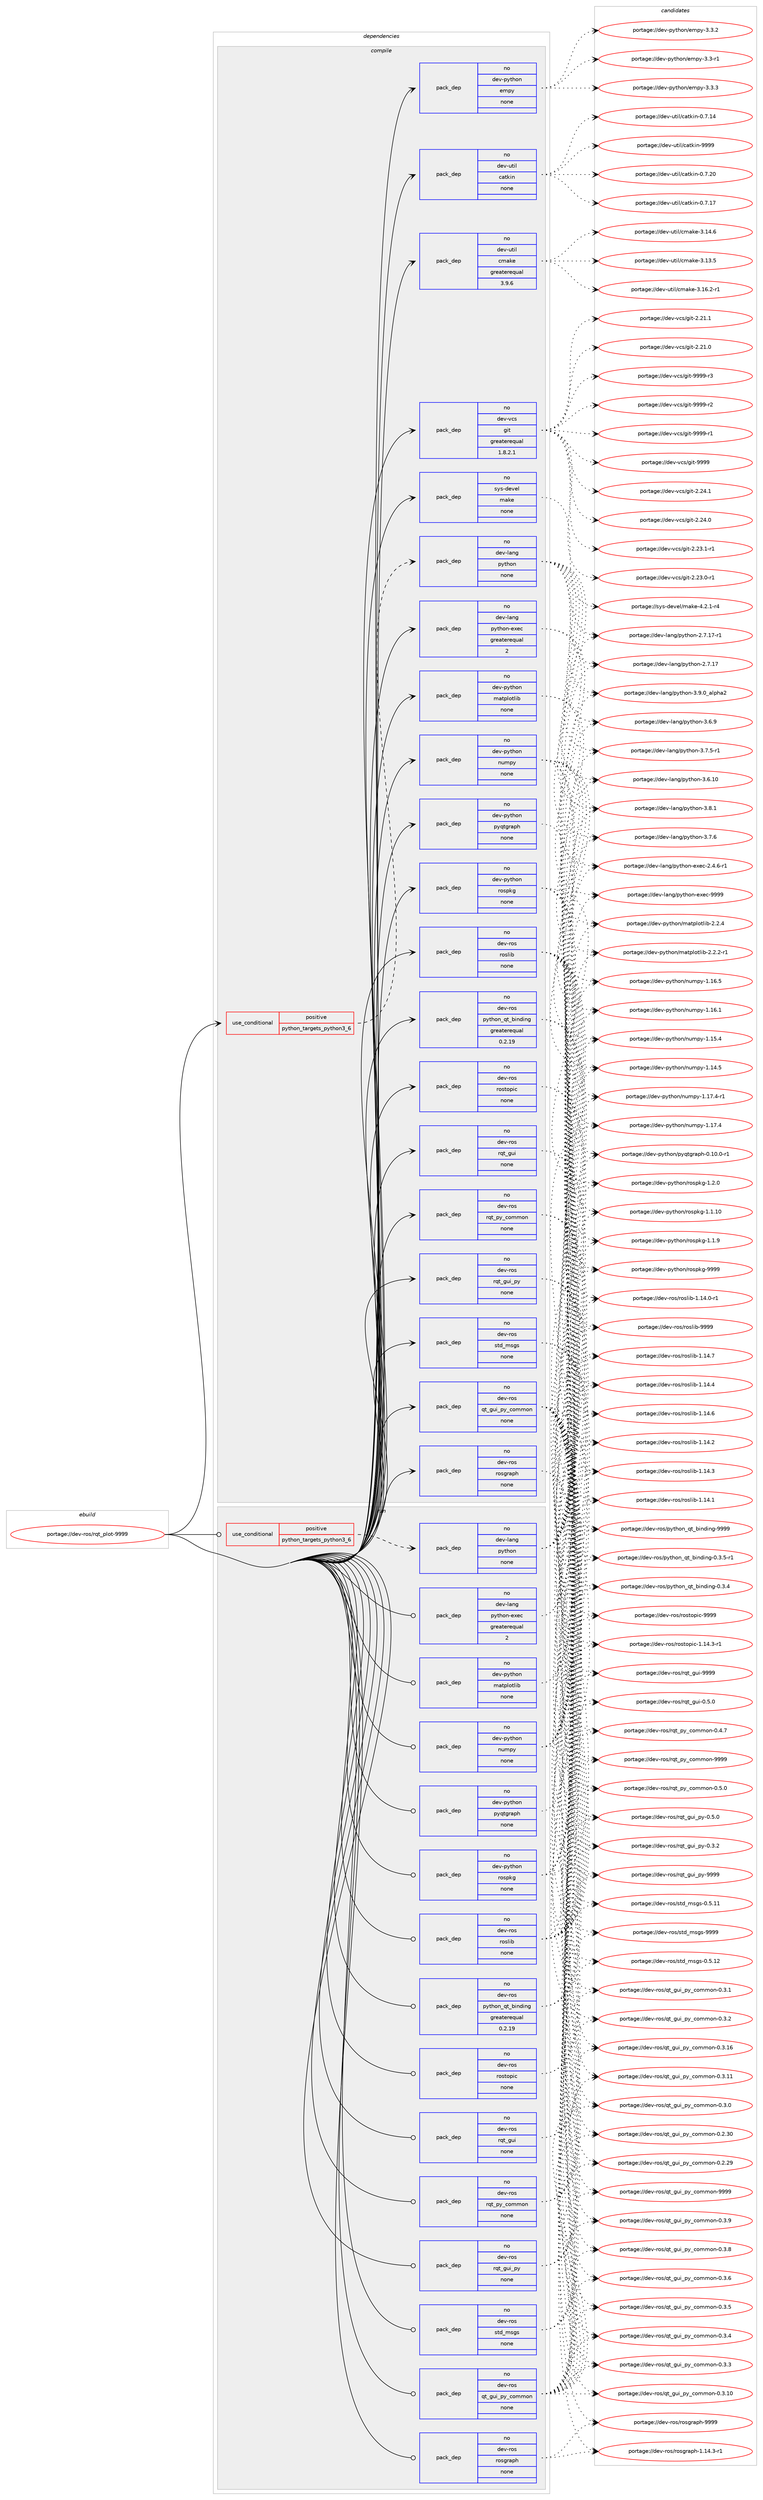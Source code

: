 digraph prolog {

# *************
# Graph options
# *************

newrank=true;
concentrate=true;
compound=true;
graph [rankdir=LR,fontname=Helvetica,fontsize=10,ranksep=1.5];#, ranksep=2.5, nodesep=0.2];
edge  [arrowhead=vee];
node  [fontname=Helvetica,fontsize=10];

# **********
# The ebuild
# **********

subgraph cluster_leftcol {
color=gray;
label=<<i>ebuild</i>>;
id [label="portage://dev-ros/rqt_plot-9999", color=red, width=4, href="../dev-ros/rqt_plot-9999.svg"];
}

# ****************
# The dependencies
# ****************

subgraph cluster_midcol {
color=gray;
label=<<i>dependencies</i>>;
subgraph cluster_compile {
fillcolor="#eeeeee";
style=filled;
label=<<i>compile</i>>;
subgraph cond97078 {
dependency382417 [label=<<TABLE BORDER="0" CELLBORDER="1" CELLSPACING="0" CELLPADDING="4"><TR><TD ROWSPAN="3" CELLPADDING="10">use_conditional</TD></TR><TR><TD>positive</TD></TR><TR><TD>python_targets_python3_6</TD></TR></TABLE>>, shape=none, color=red];
subgraph pack280486 {
dependency382418 [label=<<TABLE BORDER="0" CELLBORDER="1" CELLSPACING="0" CELLPADDING="4" WIDTH="220"><TR><TD ROWSPAN="6" CELLPADDING="30">pack_dep</TD></TR><TR><TD WIDTH="110">no</TD></TR><TR><TD>dev-lang</TD></TR><TR><TD>python</TD></TR><TR><TD>none</TD></TR><TR><TD></TD></TR></TABLE>>, shape=none, color=blue];
}
dependency382417:e -> dependency382418:w [weight=20,style="dashed",arrowhead="vee"];
}
id:e -> dependency382417:w [weight=20,style="solid",arrowhead="vee"];
subgraph pack280487 {
dependency382419 [label=<<TABLE BORDER="0" CELLBORDER="1" CELLSPACING="0" CELLPADDING="4" WIDTH="220"><TR><TD ROWSPAN="6" CELLPADDING="30">pack_dep</TD></TR><TR><TD WIDTH="110">no</TD></TR><TR><TD>dev-lang</TD></TR><TR><TD>python-exec</TD></TR><TR><TD>greaterequal</TD></TR><TR><TD>2</TD></TR></TABLE>>, shape=none, color=blue];
}
id:e -> dependency382419:w [weight=20,style="solid",arrowhead="vee"];
subgraph pack280488 {
dependency382420 [label=<<TABLE BORDER="0" CELLBORDER="1" CELLSPACING="0" CELLPADDING="4" WIDTH="220"><TR><TD ROWSPAN="6" CELLPADDING="30">pack_dep</TD></TR><TR><TD WIDTH="110">no</TD></TR><TR><TD>dev-python</TD></TR><TR><TD>empy</TD></TR><TR><TD>none</TD></TR><TR><TD></TD></TR></TABLE>>, shape=none, color=blue];
}
id:e -> dependency382420:w [weight=20,style="solid",arrowhead="vee"];
subgraph pack280489 {
dependency382421 [label=<<TABLE BORDER="0" CELLBORDER="1" CELLSPACING="0" CELLPADDING="4" WIDTH="220"><TR><TD ROWSPAN="6" CELLPADDING="30">pack_dep</TD></TR><TR><TD WIDTH="110">no</TD></TR><TR><TD>dev-python</TD></TR><TR><TD>matplotlib</TD></TR><TR><TD>none</TD></TR><TR><TD></TD></TR></TABLE>>, shape=none, color=blue];
}
id:e -> dependency382421:w [weight=20,style="solid",arrowhead="vee"];
subgraph pack280490 {
dependency382422 [label=<<TABLE BORDER="0" CELLBORDER="1" CELLSPACING="0" CELLPADDING="4" WIDTH="220"><TR><TD ROWSPAN="6" CELLPADDING="30">pack_dep</TD></TR><TR><TD WIDTH="110">no</TD></TR><TR><TD>dev-python</TD></TR><TR><TD>numpy</TD></TR><TR><TD>none</TD></TR><TR><TD></TD></TR></TABLE>>, shape=none, color=blue];
}
id:e -> dependency382422:w [weight=20,style="solid",arrowhead="vee"];
subgraph pack280491 {
dependency382423 [label=<<TABLE BORDER="0" CELLBORDER="1" CELLSPACING="0" CELLPADDING="4" WIDTH="220"><TR><TD ROWSPAN="6" CELLPADDING="30">pack_dep</TD></TR><TR><TD WIDTH="110">no</TD></TR><TR><TD>dev-python</TD></TR><TR><TD>pyqtgraph</TD></TR><TR><TD>none</TD></TR><TR><TD></TD></TR></TABLE>>, shape=none, color=blue];
}
id:e -> dependency382423:w [weight=20,style="solid",arrowhead="vee"];
subgraph pack280492 {
dependency382424 [label=<<TABLE BORDER="0" CELLBORDER="1" CELLSPACING="0" CELLPADDING="4" WIDTH="220"><TR><TD ROWSPAN="6" CELLPADDING="30">pack_dep</TD></TR><TR><TD WIDTH="110">no</TD></TR><TR><TD>dev-python</TD></TR><TR><TD>rospkg</TD></TR><TR><TD>none</TD></TR><TR><TD></TD></TR></TABLE>>, shape=none, color=blue];
}
id:e -> dependency382424:w [weight=20,style="solid",arrowhead="vee"];
subgraph pack280493 {
dependency382425 [label=<<TABLE BORDER="0" CELLBORDER="1" CELLSPACING="0" CELLPADDING="4" WIDTH="220"><TR><TD ROWSPAN="6" CELLPADDING="30">pack_dep</TD></TR><TR><TD WIDTH="110">no</TD></TR><TR><TD>dev-ros</TD></TR><TR><TD>python_qt_binding</TD></TR><TR><TD>greaterequal</TD></TR><TR><TD>0.2.19</TD></TR></TABLE>>, shape=none, color=blue];
}
id:e -> dependency382425:w [weight=20,style="solid",arrowhead="vee"];
subgraph pack280494 {
dependency382426 [label=<<TABLE BORDER="0" CELLBORDER="1" CELLSPACING="0" CELLPADDING="4" WIDTH="220"><TR><TD ROWSPAN="6" CELLPADDING="30">pack_dep</TD></TR><TR><TD WIDTH="110">no</TD></TR><TR><TD>dev-ros</TD></TR><TR><TD>qt_gui_py_common</TD></TR><TR><TD>none</TD></TR><TR><TD></TD></TR></TABLE>>, shape=none, color=blue];
}
id:e -> dependency382426:w [weight=20,style="solid",arrowhead="vee"];
subgraph pack280495 {
dependency382427 [label=<<TABLE BORDER="0" CELLBORDER="1" CELLSPACING="0" CELLPADDING="4" WIDTH="220"><TR><TD ROWSPAN="6" CELLPADDING="30">pack_dep</TD></TR><TR><TD WIDTH="110">no</TD></TR><TR><TD>dev-ros</TD></TR><TR><TD>rosgraph</TD></TR><TR><TD>none</TD></TR><TR><TD></TD></TR></TABLE>>, shape=none, color=blue];
}
id:e -> dependency382427:w [weight=20,style="solid",arrowhead="vee"];
subgraph pack280496 {
dependency382428 [label=<<TABLE BORDER="0" CELLBORDER="1" CELLSPACING="0" CELLPADDING="4" WIDTH="220"><TR><TD ROWSPAN="6" CELLPADDING="30">pack_dep</TD></TR><TR><TD WIDTH="110">no</TD></TR><TR><TD>dev-ros</TD></TR><TR><TD>roslib</TD></TR><TR><TD>none</TD></TR><TR><TD></TD></TR></TABLE>>, shape=none, color=blue];
}
id:e -> dependency382428:w [weight=20,style="solid",arrowhead="vee"];
subgraph pack280497 {
dependency382429 [label=<<TABLE BORDER="0" CELLBORDER="1" CELLSPACING="0" CELLPADDING="4" WIDTH="220"><TR><TD ROWSPAN="6" CELLPADDING="30">pack_dep</TD></TR><TR><TD WIDTH="110">no</TD></TR><TR><TD>dev-ros</TD></TR><TR><TD>rostopic</TD></TR><TR><TD>none</TD></TR><TR><TD></TD></TR></TABLE>>, shape=none, color=blue];
}
id:e -> dependency382429:w [weight=20,style="solid",arrowhead="vee"];
subgraph pack280498 {
dependency382430 [label=<<TABLE BORDER="0" CELLBORDER="1" CELLSPACING="0" CELLPADDING="4" WIDTH="220"><TR><TD ROWSPAN="6" CELLPADDING="30">pack_dep</TD></TR><TR><TD WIDTH="110">no</TD></TR><TR><TD>dev-ros</TD></TR><TR><TD>rqt_gui</TD></TR><TR><TD>none</TD></TR><TR><TD></TD></TR></TABLE>>, shape=none, color=blue];
}
id:e -> dependency382430:w [weight=20,style="solid",arrowhead="vee"];
subgraph pack280499 {
dependency382431 [label=<<TABLE BORDER="0" CELLBORDER="1" CELLSPACING="0" CELLPADDING="4" WIDTH="220"><TR><TD ROWSPAN="6" CELLPADDING="30">pack_dep</TD></TR><TR><TD WIDTH="110">no</TD></TR><TR><TD>dev-ros</TD></TR><TR><TD>rqt_gui_py</TD></TR><TR><TD>none</TD></TR><TR><TD></TD></TR></TABLE>>, shape=none, color=blue];
}
id:e -> dependency382431:w [weight=20,style="solid",arrowhead="vee"];
subgraph pack280500 {
dependency382432 [label=<<TABLE BORDER="0" CELLBORDER="1" CELLSPACING="0" CELLPADDING="4" WIDTH="220"><TR><TD ROWSPAN="6" CELLPADDING="30">pack_dep</TD></TR><TR><TD WIDTH="110">no</TD></TR><TR><TD>dev-ros</TD></TR><TR><TD>rqt_py_common</TD></TR><TR><TD>none</TD></TR><TR><TD></TD></TR></TABLE>>, shape=none, color=blue];
}
id:e -> dependency382432:w [weight=20,style="solid",arrowhead="vee"];
subgraph pack280501 {
dependency382433 [label=<<TABLE BORDER="0" CELLBORDER="1" CELLSPACING="0" CELLPADDING="4" WIDTH="220"><TR><TD ROWSPAN="6" CELLPADDING="30">pack_dep</TD></TR><TR><TD WIDTH="110">no</TD></TR><TR><TD>dev-ros</TD></TR><TR><TD>std_msgs</TD></TR><TR><TD>none</TD></TR><TR><TD></TD></TR></TABLE>>, shape=none, color=blue];
}
id:e -> dependency382433:w [weight=20,style="solid",arrowhead="vee"];
subgraph pack280502 {
dependency382434 [label=<<TABLE BORDER="0" CELLBORDER="1" CELLSPACING="0" CELLPADDING="4" WIDTH="220"><TR><TD ROWSPAN="6" CELLPADDING="30">pack_dep</TD></TR><TR><TD WIDTH="110">no</TD></TR><TR><TD>dev-util</TD></TR><TR><TD>catkin</TD></TR><TR><TD>none</TD></TR><TR><TD></TD></TR></TABLE>>, shape=none, color=blue];
}
id:e -> dependency382434:w [weight=20,style="solid",arrowhead="vee"];
subgraph pack280503 {
dependency382435 [label=<<TABLE BORDER="0" CELLBORDER="1" CELLSPACING="0" CELLPADDING="4" WIDTH="220"><TR><TD ROWSPAN="6" CELLPADDING="30">pack_dep</TD></TR><TR><TD WIDTH="110">no</TD></TR><TR><TD>dev-util</TD></TR><TR><TD>cmake</TD></TR><TR><TD>greaterequal</TD></TR><TR><TD>3.9.6</TD></TR></TABLE>>, shape=none, color=blue];
}
id:e -> dependency382435:w [weight=20,style="solid",arrowhead="vee"];
subgraph pack280504 {
dependency382436 [label=<<TABLE BORDER="0" CELLBORDER="1" CELLSPACING="0" CELLPADDING="4" WIDTH="220"><TR><TD ROWSPAN="6" CELLPADDING="30">pack_dep</TD></TR><TR><TD WIDTH="110">no</TD></TR><TR><TD>dev-vcs</TD></TR><TR><TD>git</TD></TR><TR><TD>greaterequal</TD></TR><TR><TD>1.8.2.1</TD></TR></TABLE>>, shape=none, color=blue];
}
id:e -> dependency382436:w [weight=20,style="solid",arrowhead="vee"];
subgraph pack280505 {
dependency382437 [label=<<TABLE BORDER="0" CELLBORDER="1" CELLSPACING="0" CELLPADDING="4" WIDTH="220"><TR><TD ROWSPAN="6" CELLPADDING="30">pack_dep</TD></TR><TR><TD WIDTH="110">no</TD></TR><TR><TD>sys-devel</TD></TR><TR><TD>make</TD></TR><TR><TD>none</TD></TR><TR><TD></TD></TR></TABLE>>, shape=none, color=blue];
}
id:e -> dependency382437:w [weight=20,style="solid",arrowhead="vee"];
}
subgraph cluster_compileandrun {
fillcolor="#eeeeee";
style=filled;
label=<<i>compile and run</i>>;
}
subgraph cluster_run {
fillcolor="#eeeeee";
style=filled;
label=<<i>run</i>>;
subgraph cond97079 {
dependency382438 [label=<<TABLE BORDER="0" CELLBORDER="1" CELLSPACING="0" CELLPADDING="4"><TR><TD ROWSPAN="3" CELLPADDING="10">use_conditional</TD></TR><TR><TD>positive</TD></TR><TR><TD>python_targets_python3_6</TD></TR></TABLE>>, shape=none, color=red];
subgraph pack280506 {
dependency382439 [label=<<TABLE BORDER="0" CELLBORDER="1" CELLSPACING="0" CELLPADDING="4" WIDTH="220"><TR><TD ROWSPAN="6" CELLPADDING="30">pack_dep</TD></TR><TR><TD WIDTH="110">no</TD></TR><TR><TD>dev-lang</TD></TR><TR><TD>python</TD></TR><TR><TD>none</TD></TR><TR><TD></TD></TR></TABLE>>, shape=none, color=blue];
}
dependency382438:e -> dependency382439:w [weight=20,style="dashed",arrowhead="vee"];
}
id:e -> dependency382438:w [weight=20,style="solid",arrowhead="odot"];
subgraph pack280507 {
dependency382440 [label=<<TABLE BORDER="0" CELLBORDER="1" CELLSPACING="0" CELLPADDING="4" WIDTH="220"><TR><TD ROWSPAN="6" CELLPADDING="30">pack_dep</TD></TR><TR><TD WIDTH="110">no</TD></TR><TR><TD>dev-lang</TD></TR><TR><TD>python-exec</TD></TR><TR><TD>greaterequal</TD></TR><TR><TD>2</TD></TR></TABLE>>, shape=none, color=blue];
}
id:e -> dependency382440:w [weight=20,style="solid",arrowhead="odot"];
subgraph pack280508 {
dependency382441 [label=<<TABLE BORDER="0" CELLBORDER="1" CELLSPACING="0" CELLPADDING="4" WIDTH="220"><TR><TD ROWSPAN="6" CELLPADDING="30">pack_dep</TD></TR><TR><TD WIDTH="110">no</TD></TR><TR><TD>dev-python</TD></TR><TR><TD>matplotlib</TD></TR><TR><TD>none</TD></TR><TR><TD></TD></TR></TABLE>>, shape=none, color=blue];
}
id:e -> dependency382441:w [weight=20,style="solid",arrowhead="odot"];
subgraph pack280509 {
dependency382442 [label=<<TABLE BORDER="0" CELLBORDER="1" CELLSPACING="0" CELLPADDING="4" WIDTH="220"><TR><TD ROWSPAN="6" CELLPADDING="30">pack_dep</TD></TR><TR><TD WIDTH="110">no</TD></TR><TR><TD>dev-python</TD></TR><TR><TD>numpy</TD></TR><TR><TD>none</TD></TR><TR><TD></TD></TR></TABLE>>, shape=none, color=blue];
}
id:e -> dependency382442:w [weight=20,style="solid",arrowhead="odot"];
subgraph pack280510 {
dependency382443 [label=<<TABLE BORDER="0" CELLBORDER="1" CELLSPACING="0" CELLPADDING="4" WIDTH="220"><TR><TD ROWSPAN="6" CELLPADDING="30">pack_dep</TD></TR><TR><TD WIDTH="110">no</TD></TR><TR><TD>dev-python</TD></TR><TR><TD>pyqtgraph</TD></TR><TR><TD>none</TD></TR><TR><TD></TD></TR></TABLE>>, shape=none, color=blue];
}
id:e -> dependency382443:w [weight=20,style="solid",arrowhead="odot"];
subgraph pack280511 {
dependency382444 [label=<<TABLE BORDER="0" CELLBORDER="1" CELLSPACING="0" CELLPADDING="4" WIDTH="220"><TR><TD ROWSPAN="6" CELLPADDING="30">pack_dep</TD></TR><TR><TD WIDTH="110">no</TD></TR><TR><TD>dev-python</TD></TR><TR><TD>rospkg</TD></TR><TR><TD>none</TD></TR><TR><TD></TD></TR></TABLE>>, shape=none, color=blue];
}
id:e -> dependency382444:w [weight=20,style="solid",arrowhead="odot"];
subgraph pack280512 {
dependency382445 [label=<<TABLE BORDER="0" CELLBORDER="1" CELLSPACING="0" CELLPADDING="4" WIDTH="220"><TR><TD ROWSPAN="6" CELLPADDING="30">pack_dep</TD></TR><TR><TD WIDTH="110">no</TD></TR><TR><TD>dev-ros</TD></TR><TR><TD>python_qt_binding</TD></TR><TR><TD>greaterequal</TD></TR><TR><TD>0.2.19</TD></TR></TABLE>>, shape=none, color=blue];
}
id:e -> dependency382445:w [weight=20,style="solid",arrowhead="odot"];
subgraph pack280513 {
dependency382446 [label=<<TABLE BORDER="0" CELLBORDER="1" CELLSPACING="0" CELLPADDING="4" WIDTH="220"><TR><TD ROWSPAN="6" CELLPADDING="30">pack_dep</TD></TR><TR><TD WIDTH="110">no</TD></TR><TR><TD>dev-ros</TD></TR><TR><TD>qt_gui_py_common</TD></TR><TR><TD>none</TD></TR><TR><TD></TD></TR></TABLE>>, shape=none, color=blue];
}
id:e -> dependency382446:w [weight=20,style="solid",arrowhead="odot"];
subgraph pack280514 {
dependency382447 [label=<<TABLE BORDER="0" CELLBORDER="1" CELLSPACING="0" CELLPADDING="4" WIDTH="220"><TR><TD ROWSPAN="6" CELLPADDING="30">pack_dep</TD></TR><TR><TD WIDTH="110">no</TD></TR><TR><TD>dev-ros</TD></TR><TR><TD>rosgraph</TD></TR><TR><TD>none</TD></TR><TR><TD></TD></TR></TABLE>>, shape=none, color=blue];
}
id:e -> dependency382447:w [weight=20,style="solid",arrowhead="odot"];
subgraph pack280515 {
dependency382448 [label=<<TABLE BORDER="0" CELLBORDER="1" CELLSPACING="0" CELLPADDING="4" WIDTH="220"><TR><TD ROWSPAN="6" CELLPADDING="30">pack_dep</TD></TR><TR><TD WIDTH="110">no</TD></TR><TR><TD>dev-ros</TD></TR><TR><TD>roslib</TD></TR><TR><TD>none</TD></TR><TR><TD></TD></TR></TABLE>>, shape=none, color=blue];
}
id:e -> dependency382448:w [weight=20,style="solid",arrowhead="odot"];
subgraph pack280516 {
dependency382449 [label=<<TABLE BORDER="0" CELLBORDER="1" CELLSPACING="0" CELLPADDING="4" WIDTH="220"><TR><TD ROWSPAN="6" CELLPADDING="30">pack_dep</TD></TR><TR><TD WIDTH="110">no</TD></TR><TR><TD>dev-ros</TD></TR><TR><TD>rostopic</TD></TR><TR><TD>none</TD></TR><TR><TD></TD></TR></TABLE>>, shape=none, color=blue];
}
id:e -> dependency382449:w [weight=20,style="solid",arrowhead="odot"];
subgraph pack280517 {
dependency382450 [label=<<TABLE BORDER="0" CELLBORDER="1" CELLSPACING="0" CELLPADDING="4" WIDTH="220"><TR><TD ROWSPAN="6" CELLPADDING="30">pack_dep</TD></TR><TR><TD WIDTH="110">no</TD></TR><TR><TD>dev-ros</TD></TR><TR><TD>rqt_gui</TD></TR><TR><TD>none</TD></TR><TR><TD></TD></TR></TABLE>>, shape=none, color=blue];
}
id:e -> dependency382450:w [weight=20,style="solid",arrowhead="odot"];
subgraph pack280518 {
dependency382451 [label=<<TABLE BORDER="0" CELLBORDER="1" CELLSPACING="0" CELLPADDING="4" WIDTH="220"><TR><TD ROWSPAN="6" CELLPADDING="30">pack_dep</TD></TR><TR><TD WIDTH="110">no</TD></TR><TR><TD>dev-ros</TD></TR><TR><TD>rqt_gui_py</TD></TR><TR><TD>none</TD></TR><TR><TD></TD></TR></TABLE>>, shape=none, color=blue];
}
id:e -> dependency382451:w [weight=20,style="solid",arrowhead="odot"];
subgraph pack280519 {
dependency382452 [label=<<TABLE BORDER="0" CELLBORDER="1" CELLSPACING="0" CELLPADDING="4" WIDTH="220"><TR><TD ROWSPAN="6" CELLPADDING="30">pack_dep</TD></TR><TR><TD WIDTH="110">no</TD></TR><TR><TD>dev-ros</TD></TR><TR><TD>rqt_py_common</TD></TR><TR><TD>none</TD></TR><TR><TD></TD></TR></TABLE>>, shape=none, color=blue];
}
id:e -> dependency382452:w [weight=20,style="solid",arrowhead="odot"];
subgraph pack280520 {
dependency382453 [label=<<TABLE BORDER="0" CELLBORDER="1" CELLSPACING="0" CELLPADDING="4" WIDTH="220"><TR><TD ROWSPAN="6" CELLPADDING="30">pack_dep</TD></TR><TR><TD WIDTH="110">no</TD></TR><TR><TD>dev-ros</TD></TR><TR><TD>std_msgs</TD></TR><TR><TD>none</TD></TR><TR><TD></TD></TR></TABLE>>, shape=none, color=blue];
}
id:e -> dependency382453:w [weight=20,style="solid",arrowhead="odot"];
}
}

# **************
# The candidates
# **************

subgraph cluster_choices {
rank=same;
color=gray;
label=<<i>candidates</i>>;

subgraph choice280486 {
color=black;
nodesep=1;
choice10010111845108971101034711212111610411111045514657464895971081121049750 [label="portage://dev-lang/python-3.9.0_alpha2", color=red, width=4,href="../dev-lang/python-3.9.0_alpha2.svg"];
choice100101118451089711010347112121116104111110455146564649 [label="portage://dev-lang/python-3.8.1", color=red, width=4,href="../dev-lang/python-3.8.1.svg"];
choice100101118451089711010347112121116104111110455146554654 [label="portage://dev-lang/python-3.7.6", color=red, width=4,href="../dev-lang/python-3.7.6.svg"];
choice1001011184510897110103471121211161041111104551465546534511449 [label="portage://dev-lang/python-3.7.5-r1", color=red, width=4,href="../dev-lang/python-3.7.5-r1.svg"];
choice100101118451089711010347112121116104111110455146544657 [label="portage://dev-lang/python-3.6.9", color=red, width=4,href="../dev-lang/python-3.6.9.svg"];
choice10010111845108971101034711212111610411111045514654464948 [label="portage://dev-lang/python-3.6.10", color=red, width=4,href="../dev-lang/python-3.6.10.svg"];
choice100101118451089711010347112121116104111110455046554649554511449 [label="portage://dev-lang/python-2.7.17-r1", color=red, width=4,href="../dev-lang/python-2.7.17-r1.svg"];
choice10010111845108971101034711212111610411111045504655464955 [label="portage://dev-lang/python-2.7.17", color=red, width=4,href="../dev-lang/python-2.7.17.svg"];
dependency382418:e -> choice10010111845108971101034711212111610411111045514657464895971081121049750:w [style=dotted,weight="100"];
dependency382418:e -> choice100101118451089711010347112121116104111110455146564649:w [style=dotted,weight="100"];
dependency382418:e -> choice100101118451089711010347112121116104111110455146554654:w [style=dotted,weight="100"];
dependency382418:e -> choice1001011184510897110103471121211161041111104551465546534511449:w [style=dotted,weight="100"];
dependency382418:e -> choice100101118451089711010347112121116104111110455146544657:w [style=dotted,weight="100"];
dependency382418:e -> choice10010111845108971101034711212111610411111045514654464948:w [style=dotted,weight="100"];
dependency382418:e -> choice100101118451089711010347112121116104111110455046554649554511449:w [style=dotted,weight="100"];
dependency382418:e -> choice10010111845108971101034711212111610411111045504655464955:w [style=dotted,weight="100"];
}
subgraph choice280487 {
color=black;
nodesep=1;
choice10010111845108971101034711212111610411111045101120101994557575757 [label="portage://dev-lang/python-exec-9999", color=red, width=4,href="../dev-lang/python-exec-9999.svg"];
choice10010111845108971101034711212111610411111045101120101994550465246544511449 [label="portage://dev-lang/python-exec-2.4.6-r1", color=red, width=4,href="../dev-lang/python-exec-2.4.6-r1.svg"];
dependency382419:e -> choice10010111845108971101034711212111610411111045101120101994557575757:w [style=dotted,weight="100"];
dependency382419:e -> choice10010111845108971101034711212111610411111045101120101994550465246544511449:w [style=dotted,weight="100"];
}
subgraph choice280488 {
color=black;
nodesep=1;
choice1001011184511212111610411111047101109112121455146514651 [label="portage://dev-python/empy-3.3.3", color=red, width=4,href="../dev-python/empy-3.3.3.svg"];
choice1001011184511212111610411111047101109112121455146514650 [label="portage://dev-python/empy-3.3.2", color=red, width=4,href="../dev-python/empy-3.3.2.svg"];
choice1001011184511212111610411111047101109112121455146514511449 [label="portage://dev-python/empy-3.3-r1", color=red, width=4,href="../dev-python/empy-3.3-r1.svg"];
dependency382420:e -> choice1001011184511212111610411111047101109112121455146514651:w [style=dotted,weight="100"];
dependency382420:e -> choice1001011184511212111610411111047101109112121455146514650:w [style=dotted,weight="100"];
dependency382420:e -> choice1001011184511212111610411111047101109112121455146514511449:w [style=dotted,weight="100"];
}
subgraph choice280489 {
color=black;
nodesep=1;
choice10010111845112121116104111110471099711611210811111610810598455046504652 [label="portage://dev-python/matplotlib-2.2.4", color=red, width=4,href="../dev-python/matplotlib-2.2.4.svg"];
choice100101118451121211161041111104710997116112108111116108105984550465046504511449 [label="portage://dev-python/matplotlib-2.2.2-r1", color=red, width=4,href="../dev-python/matplotlib-2.2.2-r1.svg"];
dependency382421:e -> choice10010111845112121116104111110471099711611210811111610810598455046504652:w [style=dotted,weight="100"];
dependency382421:e -> choice100101118451121211161041111104710997116112108111116108105984550465046504511449:w [style=dotted,weight="100"];
}
subgraph choice280490 {
color=black;
nodesep=1;
choice1001011184511212111610411111047110117109112121454946495546524511449 [label="portage://dev-python/numpy-1.17.4-r1", color=red, width=4,href="../dev-python/numpy-1.17.4-r1.svg"];
choice100101118451121211161041111104711011710911212145494649554652 [label="portage://dev-python/numpy-1.17.4", color=red, width=4,href="../dev-python/numpy-1.17.4.svg"];
choice100101118451121211161041111104711011710911212145494649544653 [label="portage://dev-python/numpy-1.16.5", color=red, width=4,href="../dev-python/numpy-1.16.5.svg"];
choice100101118451121211161041111104711011710911212145494649544649 [label="portage://dev-python/numpy-1.16.1", color=red, width=4,href="../dev-python/numpy-1.16.1.svg"];
choice100101118451121211161041111104711011710911212145494649534652 [label="portage://dev-python/numpy-1.15.4", color=red, width=4,href="../dev-python/numpy-1.15.4.svg"];
choice100101118451121211161041111104711011710911212145494649524653 [label="portage://dev-python/numpy-1.14.5", color=red, width=4,href="../dev-python/numpy-1.14.5.svg"];
dependency382422:e -> choice1001011184511212111610411111047110117109112121454946495546524511449:w [style=dotted,weight="100"];
dependency382422:e -> choice100101118451121211161041111104711011710911212145494649554652:w [style=dotted,weight="100"];
dependency382422:e -> choice100101118451121211161041111104711011710911212145494649544653:w [style=dotted,weight="100"];
dependency382422:e -> choice100101118451121211161041111104711011710911212145494649544649:w [style=dotted,weight="100"];
dependency382422:e -> choice100101118451121211161041111104711011710911212145494649534652:w [style=dotted,weight="100"];
dependency382422:e -> choice100101118451121211161041111104711011710911212145494649524653:w [style=dotted,weight="100"];
}
subgraph choice280491 {
color=black;
nodesep=1;
choice100101118451121211161041111104711212111311610311497112104454846494846484511449 [label="portage://dev-python/pyqtgraph-0.10.0-r1", color=red, width=4,href="../dev-python/pyqtgraph-0.10.0-r1.svg"];
dependency382423:e -> choice100101118451121211161041111104711212111311610311497112104454846494846484511449:w [style=dotted,weight="100"];
}
subgraph choice280492 {
color=black;
nodesep=1;
choice10010111845112121116104111110471141111151121071034557575757 [label="portage://dev-python/rospkg-9999", color=red, width=4,href="../dev-python/rospkg-9999.svg"];
choice1001011184511212111610411111047114111115112107103454946504648 [label="portage://dev-python/rospkg-1.2.0", color=red, width=4,href="../dev-python/rospkg-1.2.0.svg"];
choice1001011184511212111610411111047114111115112107103454946494657 [label="portage://dev-python/rospkg-1.1.9", color=red, width=4,href="../dev-python/rospkg-1.1.9.svg"];
choice100101118451121211161041111104711411111511210710345494649464948 [label="portage://dev-python/rospkg-1.1.10", color=red, width=4,href="../dev-python/rospkg-1.1.10.svg"];
dependency382424:e -> choice10010111845112121116104111110471141111151121071034557575757:w [style=dotted,weight="100"];
dependency382424:e -> choice1001011184511212111610411111047114111115112107103454946504648:w [style=dotted,weight="100"];
dependency382424:e -> choice1001011184511212111610411111047114111115112107103454946494657:w [style=dotted,weight="100"];
dependency382424:e -> choice100101118451121211161041111104711411111511210710345494649464948:w [style=dotted,weight="100"];
}
subgraph choice280493 {
color=black;
nodesep=1;
choice10010111845114111115471121211161041111109511311695981051101001051101034557575757 [label="portage://dev-ros/python_qt_binding-9999", color=red, width=4,href="../dev-ros/python_qt_binding-9999.svg"];
choice10010111845114111115471121211161041111109511311695981051101001051101034548465146534511449 [label="portage://dev-ros/python_qt_binding-0.3.5-r1", color=red, width=4,href="../dev-ros/python_qt_binding-0.3.5-r1.svg"];
choice1001011184511411111547112121116104111110951131169598105110100105110103454846514652 [label="portage://dev-ros/python_qt_binding-0.3.4", color=red, width=4,href="../dev-ros/python_qt_binding-0.3.4.svg"];
dependency382425:e -> choice10010111845114111115471121211161041111109511311695981051101001051101034557575757:w [style=dotted,weight="100"];
dependency382425:e -> choice10010111845114111115471121211161041111109511311695981051101001051101034548465146534511449:w [style=dotted,weight="100"];
dependency382425:e -> choice1001011184511411111547112121116104111110951131169598105110100105110103454846514652:w [style=dotted,weight="100"];
}
subgraph choice280494 {
color=black;
nodesep=1;
choice1001011184511411111547113116951031171059511212195991111091091111104557575757 [label="portage://dev-ros/qt_gui_py_common-9999", color=red, width=4,href="../dev-ros/qt_gui_py_common-9999.svg"];
choice100101118451141111154711311695103117105951121219599111109109111110454846514657 [label="portage://dev-ros/qt_gui_py_common-0.3.9", color=red, width=4,href="../dev-ros/qt_gui_py_common-0.3.9.svg"];
choice100101118451141111154711311695103117105951121219599111109109111110454846514656 [label="portage://dev-ros/qt_gui_py_common-0.3.8", color=red, width=4,href="../dev-ros/qt_gui_py_common-0.3.8.svg"];
choice100101118451141111154711311695103117105951121219599111109109111110454846514654 [label="portage://dev-ros/qt_gui_py_common-0.3.6", color=red, width=4,href="../dev-ros/qt_gui_py_common-0.3.6.svg"];
choice100101118451141111154711311695103117105951121219599111109109111110454846514653 [label="portage://dev-ros/qt_gui_py_common-0.3.5", color=red, width=4,href="../dev-ros/qt_gui_py_common-0.3.5.svg"];
choice100101118451141111154711311695103117105951121219599111109109111110454846514652 [label="portage://dev-ros/qt_gui_py_common-0.3.4", color=red, width=4,href="../dev-ros/qt_gui_py_common-0.3.4.svg"];
choice100101118451141111154711311695103117105951121219599111109109111110454846514651 [label="portage://dev-ros/qt_gui_py_common-0.3.3", color=red, width=4,href="../dev-ros/qt_gui_py_common-0.3.3.svg"];
choice100101118451141111154711311695103117105951121219599111109109111110454846514650 [label="portage://dev-ros/qt_gui_py_common-0.3.2", color=red, width=4,href="../dev-ros/qt_gui_py_common-0.3.2.svg"];
choice10010111845114111115471131169510311710595112121959911110910911111045484651464954 [label="portage://dev-ros/qt_gui_py_common-0.3.16", color=red, width=4,href="../dev-ros/qt_gui_py_common-0.3.16.svg"];
choice10010111845114111115471131169510311710595112121959911110910911111045484651464949 [label="portage://dev-ros/qt_gui_py_common-0.3.11", color=red, width=4,href="../dev-ros/qt_gui_py_common-0.3.11.svg"];
choice10010111845114111115471131169510311710595112121959911110910911111045484651464948 [label="portage://dev-ros/qt_gui_py_common-0.3.10", color=red, width=4,href="../dev-ros/qt_gui_py_common-0.3.10.svg"];
choice100101118451141111154711311695103117105951121219599111109109111110454846514649 [label="portage://dev-ros/qt_gui_py_common-0.3.1", color=red, width=4,href="../dev-ros/qt_gui_py_common-0.3.1.svg"];
choice100101118451141111154711311695103117105951121219599111109109111110454846514648 [label="portage://dev-ros/qt_gui_py_common-0.3.0", color=red, width=4,href="../dev-ros/qt_gui_py_common-0.3.0.svg"];
choice10010111845114111115471131169510311710595112121959911110910911111045484650465148 [label="portage://dev-ros/qt_gui_py_common-0.2.30", color=red, width=4,href="../dev-ros/qt_gui_py_common-0.2.30.svg"];
choice10010111845114111115471131169510311710595112121959911110910911111045484650465057 [label="portage://dev-ros/qt_gui_py_common-0.2.29", color=red, width=4,href="../dev-ros/qt_gui_py_common-0.2.29.svg"];
dependency382426:e -> choice1001011184511411111547113116951031171059511212195991111091091111104557575757:w [style=dotted,weight="100"];
dependency382426:e -> choice100101118451141111154711311695103117105951121219599111109109111110454846514657:w [style=dotted,weight="100"];
dependency382426:e -> choice100101118451141111154711311695103117105951121219599111109109111110454846514656:w [style=dotted,weight="100"];
dependency382426:e -> choice100101118451141111154711311695103117105951121219599111109109111110454846514654:w [style=dotted,weight="100"];
dependency382426:e -> choice100101118451141111154711311695103117105951121219599111109109111110454846514653:w [style=dotted,weight="100"];
dependency382426:e -> choice100101118451141111154711311695103117105951121219599111109109111110454846514652:w [style=dotted,weight="100"];
dependency382426:e -> choice100101118451141111154711311695103117105951121219599111109109111110454846514651:w [style=dotted,weight="100"];
dependency382426:e -> choice100101118451141111154711311695103117105951121219599111109109111110454846514650:w [style=dotted,weight="100"];
dependency382426:e -> choice10010111845114111115471131169510311710595112121959911110910911111045484651464954:w [style=dotted,weight="100"];
dependency382426:e -> choice10010111845114111115471131169510311710595112121959911110910911111045484651464949:w [style=dotted,weight="100"];
dependency382426:e -> choice10010111845114111115471131169510311710595112121959911110910911111045484651464948:w [style=dotted,weight="100"];
dependency382426:e -> choice100101118451141111154711311695103117105951121219599111109109111110454846514649:w [style=dotted,weight="100"];
dependency382426:e -> choice100101118451141111154711311695103117105951121219599111109109111110454846514648:w [style=dotted,weight="100"];
dependency382426:e -> choice10010111845114111115471131169510311710595112121959911110910911111045484650465148:w [style=dotted,weight="100"];
dependency382426:e -> choice10010111845114111115471131169510311710595112121959911110910911111045484650465057:w [style=dotted,weight="100"];
}
subgraph choice280495 {
color=black;
nodesep=1;
choice1001011184511411111547114111115103114971121044557575757 [label="portage://dev-ros/rosgraph-9999", color=red, width=4,href="../dev-ros/rosgraph-9999.svg"];
choice100101118451141111154711411111510311497112104454946495246514511449 [label="portage://dev-ros/rosgraph-1.14.3-r1", color=red, width=4,href="../dev-ros/rosgraph-1.14.3-r1.svg"];
dependency382427:e -> choice1001011184511411111547114111115103114971121044557575757:w [style=dotted,weight="100"];
dependency382427:e -> choice100101118451141111154711411111510311497112104454946495246514511449:w [style=dotted,weight="100"];
}
subgraph choice280496 {
color=black;
nodesep=1;
choice1001011184511411111547114111115108105984557575757 [label="portage://dev-ros/roslib-9999", color=red, width=4,href="../dev-ros/roslib-9999.svg"];
choice10010111845114111115471141111151081059845494649524655 [label="portage://dev-ros/roslib-1.14.7", color=red, width=4,href="../dev-ros/roslib-1.14.7.svg"];
choice10010111845114111115471141111151081059845494649524654 [label="portage://dev-ros/roslib-1.14.6", color=red, width=4,href="../dev-ros/roslib-1.14.6.svg"];
choice10010111845114111115471141111151081059845494649524652 [label="portage://dev-ros/roslib-1.14.4", color=red, width=4,href="../dev-ros/roslib-1.14.4.svg"];
choice10010111845114111115471141111151081059845494649524651 [label="portage://dev-ros/roslib-1.14.3", color=red, width=4,href="../dev-ros/roslib-1.14.3.svg"];
choice10010111845114111115471141111151081059845494649524650 [label="portage://dev-ros/roslib-1.14.2", color=red, width=4,href="../dev-ros/roslib-1.14.2.svg"];
choice10010111845114111115471141111151081059845494649524649 [label="portage://dev-ros/roslib-1.14.1", color=red, width=4,href="../dev-ros/roslib-1.14.1.svg"];
choice100101118451141111154711411111510810598454946495246484511449 [label="portage://dev-ros/roslib-1.14.0-r1", color=red, width=4,href="../dev-ros/roslib-1.14.0-r1.svg"];
dependency382428:e -> choice1001011184511411111547114111115108105984557575757:w [style=dotted,weight="100"];
dependency382428:e -> choice10010111845114111115471141111151081059845494649524655:w [style=dotted,weight="100"];
dependency382428:e -> choice10010111845114111115471141111151081059845494649524654:w [style=dotted,weight="100"];
dependency382428:e -> choice10010111845114111115471141111151081059845494649524652:w [style=dotted,weight="100"];
dependency382428:e -> choice10010111845114111115471141111151081059845494649524651:w [style=dotted,weight="100"];
dependency382428:e -> choice10010111845114111115471141111151081059845494649524650:w [style=dotted,weight="100"];
dependency382428:e -> choice10010111845114111115471141111151081059845494649524649:w [style=dotted,weight="100"];
dependency382428:e -> choice100101118451141111154711411111510810598454946495246484511449:w [style=dotted,weight="100"];
}
subgraph choice280497 {
color=black;
nodesep=1;
choice1001011184511411111547114111115116111112105994557575757 [label="portage://dev-ros/rostopic-9999", color=red, width=4,href="../dev-ros/rostopic-9999.svg"];
choice100101118451141111154711411111511611111210599454946495246514511449 [label="portage://dev-ros/rostopic-1.14.3-r1", color=red, width=4,href="../dev-ros/rostopic-1.14.3-r1.svg"];
dependency382429:e -> choice1001011184511411111547114111115116111112105994557575757:w [style=dotted,weight="100"];
dependency382429:e -> choice100101118451141111154711411111511611111210599454946495246514511449:w [style=dotted,weight="100"];
}
subgraph choice280498 {
color=black;
nodesep=1;
choice1001011184511411111547114113116951031171054557575757 [label="portage://dev-ros/rqt_gui-9999", color=red, width=4,href="../dev-ros/rqt_gui-9999.svg"];
choice100101118451141111154711411311695103117105454846534648 [label="portage://dev-ros/rqt_gui-0.5.0", color=red, width=4,href="../dev-ros/rqt_gui-0.5.0.svg"];
dependency382430:e -> choice1001011184511411111547114113116951031171054557575757:w [style=dotted,weight="100"];
dependency382430:e -> choice100101118451141111154711411311695103117105454846534648:w [style=dotted,weight="100"];
}
subgraph choice280499 {
color=black;
nodesep=1;
choice100101118451141111154711411311695103117105951121214557575757 [label="portage://dev-ros/rqt_gui_py-9999", color=red, width=4,href="../dev-ros/rqt_gui_py-9999.svg"];
choice10010111845114111115471141131169510311710595112121454846534648 [label="portage://dev-ros/rqt_gui_py-0.5.0", color=red, width=4,href="../dev-ros/rqt_gui_py-0.5.0.svg"];
choice10010111845114111115471141131169510311710595112121454846514650 [label="portage://dev-ros/rqt_gui_py-0.3.2", color=red, width=4,href="../dev-ros/rqt_gui_py-0.3.2.svg"];
dependency382431:e -> choice100101118451141111154711411311695103117105951121214557575757:w [style=dotted,weight="100"];
dependency382431:e -> choice10010111845114111115471141131169510311710595112121454846534648:w [style=dotted,weight="100"];
dependency382431:e -> choice10010111845114111115471141131169510311710595112121454846514650:w [style=dotted,weight="100"];
}
subgraph choice280500 {
color=black;
nodesep=1;
choice10010111845114111115471141131169511212195991111091091111104557575757 [label="portage://dev-ros/rqt_py_common-9999", color=red, width=4,href="../dev-ros/rqt_py_common-9999.svg"];
choice1001011184511411111547114113116951121219599111109109111110454846534648 [label="portage://dev-ros/rqt_py_common-0.5.0", color=red, width=4,href="../dev-ros/rqt_py_common-0.5.0.svg"];
choice1001011184511411111547114113116951121219599111109109111110454846524655 [label="portage://dev-ros/rqt_py_common-0.4.7", color=red, width=4,href="../dev-ros/rqt_py_common-0.4.7.svg"];
dependency382432:e -> choice10010111845114111115471141131169511212195991111091091111104557575757:w [style=dotted,weight="100"];
dependency382432:e -> choice1001011184511411111547114113116951121219599111109109111110454846534648:w [style=dotted,weight="100"];
dependency382432:e -> choice1001011184511411111547114113116951121219599111109109111110454846524655:w [style=dotted,weight="100"];
}
subgraph choice280501 {
color=black;
nodesep=1;
choice1001011184511411111547115116100951091151031154557575757 [label="portage://dev-ros/std_msgs-9999", color=red, width=4,href="../dev-ros/std_msgs-9999.svg"];
choice10010111845114111115471151161009510911510311545484653464950 [label="portage://dev-ros/std_msgs-0.5.12", color=red, width=4,href="../dev-ros/std_msgs-0.5.12.svg"];
choice10010111845114111115471151161009510911510311545484653464949 [label="portage://dev-ros/std_msgs-0.5.11", color=red, width=4,href="../dev-ros/std_msgs-0.5.11.svg"];
dependency382433:e -> choice1001011184511411111547115116100951091151031154557575757:w [style=dotted,weight="100"];
dependency382433:e -> choice10010111845114111115471151161009510911510311545484653464950:w [style=dotted,weight="100"];
dependency382433:e -> choice10010111845114111115471151161009510911510311545484653464949:w [style=dotted,weight="100"];
}
subgraph choice280502 {
color=black;
nodesep=1;
choice100101118451171161051084799971161071051104557575757 [label="portage://dev-util/catkin-9999", color=red, width=4,href="../dev-util/catkin-9999.svg"];
choice1001011184511711610510847999711610710511045484655465048 [label="portage://dev-util/catkin-0.7.20", color=red, width=4,href="../dev-util/catkin-0.7.20.svg"];
choice1001011184511711610510847999711610710511045484655464955 [label="portage://dev-util/catkin-0.7.17", color=red, width=4,href="../dev-util/catkin-0.7.17.svg"];
choice1001011184511711610510847999711610710511045484655464952 [label="portage://dev-util/catkin-0.7.14", color=red, width=4,href="../dev-util/catkin-0.7.14.svg"];
dependency382434:e -> choice100101118451171161051084799971161071051104557575757:w [style=dotted,weight="100"];
dependency382434:e -> choice1001011184511711610510847999711610710511045484655465048:w [style=dotted,weight="100"];
dependency382434:e -> choice1001011184511711610510847999711610710511045484655464955:w [style=dotted,weight="100"];
dependency382434:e -> choice1001011184511711610510847999711610710511045484655464952:w [style=dotted,weight="100"];
}
subgraph choice280503 {
color=black;
nodesep=1;
choice10010111845117116105108479910997107101455146495446504511449 [label="portage://dev-util/cmake-3.16.2-r1", color=red, width=4,href="../dev-util/cmake-3.16.2-r1.svg"];
choice1001011184511711610510847991099710710145514649524654 [label="portage://dev-util/cmake-3.14.6", color=red, width=4,href="../dev-util/cmake-3.14.6.svg"];
choice1001011184511711610510847991099710710145514649514653 [label="portage://dev-util/cmake-3.13.5", color=red, width=4,href="../dev-util/cmake-3.13.5.svg"];
dependency382435:e -> choice10010111845117116105108479910997107101455146495446504511449:w [style=dotted,weight="100"];
dependency382435:e -> choice1001011184511711610510847991099710710145514649524654:w [style=dotted,weight="100"];
dependency382435:e -> choice1001011184511711610510847991099710710145514649514653:w [style=dotted,weight="100"];
}
subgraph choice280504 {
color=black;
nodesep=1;
choice10010111845118991154710310511645575757574511451 [label="portage://dev-vcs/git-9999-r3", color=red, width=4,href="../dev-vcs/git-9999-r3.svg"];
choice10010111845118991154710310511645575757574511450 [label="portage://dev-vcs/git-9999-r2", color=red, width=4,href="../dev-vcs/git-9999-r2.svg"];
choice10010111845118991154710310511645575757574511449 [label="portage://dev-vcs/git-9999-r1", color=red, width=4,href="../dev-vcs/git-9999-r1.svg"];
choice1001011184511899115471031051164557575757 [label="portage://dev-vcs/git-9999", color=red, width=4,href="../dev-vcs/git-9999.svg"];
choice10010111845118991154710310511645504650524649 [label="portage://dev-vcs/git-2.24.1", color=red, width=4,href="../dev-vcs/git-2.24.1.svg"];
choice10010111845118991154710310511645504650524648 [label="portage://dev-vcs/git-2.24.0", color=red, width=4,href="../dev-vcs/git-2.24.0.svg"];
choice100101118451189911547103105116455046505146494511449 [label="portage://dev-vcs/git-2.23.1-r1", color=red, width=4,href="../dev-vcs/git-2.23.1-r1.svg"];
choice100101118451189911547103105116455046505146484511449 [label="portage://dev-vcs/git-2.23.0-r1", color=red, width=4,href="../dev-vcs/git-2.23.0-r1.svg"];
choice10010111845118991154710310511645504650494649 [label="portage://dev-vcs/git-2.21.1", color=red, width=4,href="../dev-vcs/git-2.21.1.svg"];
choice10010111845118991154710310511645504650494648 [label="portage://dev-vcs/git-2.21.0", color=red, width=4,href="../dev-vcs/git-2.21.0.svg"];
dependency382436:e -> choice10010111845118991154710310511645575757574511451:w [style=dotted,weight="100"];
dependency382436:e -> choice10010111845118991154710310511645575757574511450:w [style=dotted,weight="100"];
dependency382436:e -> choice10010111845118991154710310511645575757574511449:w [style=dotted,weight="100"];
dependency382436:e -> choice1001011184511899115471031051164557575757:w [style=dotted,weight="100"];
dependency382436:e -> choice10010111845118991154710310511645504650524649:w [style=dotted,weight="100"];
dependency382436:e -> choice10010111845118991154710310511645504650524648:w [style=dotted,weight="100"];
dependency382436:e -> choice100101118451189911547103105116455046505146494511449:w [style=dotted,weight="100"];
dependency382436:e -> choice100101118451189911547103105116455046505146484511449:w [style=dotted,weight="100"];
dependency382436:e -> choice10010111845118991154710310511645504650494649:w [style=dotted,weight="100"];
dependency382436:e -> choice10010111845118991154710310511645504650494648:w [style=dotted,weight="100"];
}
subgraph choice280505 {
color=black;
nodesep=1;
choice1151211154510010111810110847109971071014552465046494511452 [label="portage://sys-devel/make-4.2.1-r4", color=red, width=4,href="../sys-devel/make-4.2.1-r4.svg"];
dependency382437:e -> choice1151211154510010111810110847109971071014552465046494511452:w [style=dotted,weight="100"];
}
subgraph choice280506 {
color=black;
nodesep=1;
choice10010111845108971101034711212111610411111045514657464895971081121049750 [label="portage://dev-lang/python-3.9.0_alpha2", color=red, width=4,href="../dev-lang/python-3.9.0_alpha2.svg"];
choice100101118451089711010347112121116104111110455146564649 [label="portage://dev-lang/python-3.8.1", color=red, width=4,href="../dev-lang/python-3.8.1.svg"];
choice100101118451089711010347112121116104111110455146554654 [label="portage://dev-lang/python-3.7.6", color=red, width=4,href="../dev-lang/python-3.7.6.svg"];
choice1001011184510897110103471121211161041111104551465546534511449 [label="portage://dev-lang/python-3.7.5-r1", color=red, width=4,href="../dev-lang/python-3.7.5-r1.svg"];
choice100101118451089711010347112121116104111110455146544657 [label="portage://dev-lang/python-3.6.9", color=red, width=4,href="../dev-lang/python-3.6.9.svg"];
choice10010111845108971101034711212111610411111045514654464948 [label="portage://dev-lang/python-3.6.10", color=red, width=4,href="../dev-lang/python-3.6.10.svg"];
choice100101118451089711010347112121116104111110455046554649554511449 [label="portage://dev-lang/python-2.7.17-r1", color=red, width=4,href="../dev-lang/python-2.7.17-r1.svg"];
choice10010111845108971101034711212111610411111045504655464955 [label="portage://dev-lang/python-2.7.17", color=red, width=4,href="../dev-lang/python-2.7.17.svg"];
dependency382439:e -> choice10010111845108971101034711212111610411111045514657464895971081121049750:w [style=dotted,weight="100"];
dependency382439:e -> choice100101118451089711010347112121116104111110455146564649:w [style=dotted,weight="100"];
dependency382439:e -> choice100101118451089711010347112121116104111110455146554654:w [style=dotted,weight="100"];
dependency382439:e -> choice1001011184510897110103471121211161041111104551465546534511449:w [style=dotted,weight="100"];
dependency382439:e -> choice100101118451089711010347112121116104111110455146544657:w [style=dotted,weight="100"];
dependency382439:e -> choice10010111845108971101034711212111610411111045514654464948:w [style=dotted,weight="100"];
dependency382439:e -> choice100101118451089711010347112121116104111110455046554649554511449:w [style=dotted,weight="100"];
dependency382439:e -> choice10010111845108971101034711212111610411111045504655464955:w [style=dotted,weight="100"];
}
subgraph choice280507 {
color=black;
nodesep=1;
choice10010111845108971101034711212111610411111045101120101994557575757 [label="portage://dev-lang/python-exec-9999", color=red, width=4,href="../dev-lang/python-exec-9999.svg"];
choice10010111845108971101034711212111610411111045101120101994550465246544511449 [label="portage://dev-lang/python-exec-2.4.6-r1", color=red, width=4,href="../dev-lang/python-exec-2.4.6-r1.svg"];
dependency382440:e -> choice10010111845108971101034711212111610411111045101120101994557575757:w [style=dotted,weight="100"];
dependency382440:e -> choice10010111845108971101034711212111610411111045101120101994550465246544511449:w [style=dotted,weight="100"];
}
subgraph choice280508 {
color=black;
nodesep=1;
choice10010111845112121116104111110471099711611210811111610810598455046504652 [label="portage://dev-python/matplotlib-2.2.4", color=red, width=4,href="../dev-python/matplotlib-2.2.4.svg"];
choice100101118451121211161041111104710997116112108111116108105984550465046504511449 [label="portage://dev-python/matplotlib-2.2.2-r1", color=red, width=4,href="../dev-python/matplotlib-2.2.2-r1.svg"];
dependency382441:e -> choice10010111845112121116104111110471099711611210811111610810598455046504652:w [style=dotted,weight="100"];
dependency382441:e -> choice100101118451121211161041111104710997116112108111116108105984550465046504511449:w [style=dotted,weight="100"];
}
subgraph choice280509 {
color=black;
nodesep=1;
choice1001011184511212111610411111047110117109112121454946495546524511449 [label="portage://dev-python/numpy-1.17.4-r1", color=red, width=4,href="../dev-python/numpy-1.17.4-r1.svg"];
choice100101118451121211161041111104711011710911212145494649554652 [label="portage://dev-python/numpy-1.17.4", color=red, width=4,href="../dev-python/numpy-1.17.4.svg"];
choice100101118451121211161041111104711011710911212145494649544653 [label="portage://dev-python/numpy-1.16.5", color=red, width=4,href="../dev-python/numpy-1.16.5.svg"];
choice100101118451121211161041111104711011710911212145494649544649 [label="portage://dev-python/numpy-1.16.1", color=red, width=4,href="../dev-python/numpy-1.16.1.svg"];
choice100101118451121211161041111104711011710911212145494649534652 [label="portage://dev-python/numpy-1.15.4", color=red, width=4,href="../dev-python/numpy-1.15.4.svg"];
choice100101118451121211161041111104711011710911212145494649524653 [label="portage://dev-python/numpy-1.14.5", color=red, width=4,href="../dev-python/numpy-1.14.5.svg"];
dependency382442:e -> choice1001011184511212111610411111047110117109112121454946495546524511449:w [style=dotted,weight="100"];
dependency382442:e -> choice100101118451121211161041111104711011710911212145494649554652:w [style=dotted,weight="100"];
dependency382442:e -> choice100101118451121211161041111104711011710911212145494649544653:w [style=dotted,weight="100"];
dependency382442:e -> choice100101118451121211161041111104711011710911212145494649544649:w [style=dotted,weight="100"];
dependency382442:e -> choice100101118451121211161041111104711011710911212145494649534652:w [style=dotted,weight="100"];
dependency382442:e -> choice100101118451121211161041111104711011710911212145494649524653:w [style=dotted,weight="100"];
}
subgraph choice280510 {
color=black;
nodesep=1;
choice100101118451121211161041111104711212111311610311497112104454846494846484511449 [label="portage://dev-python/pyqtgraph-0.10.0-r1", color=red, width=4,href="../dev-python/pyqtgraph-0.10.0-r1.svg"];
dependency382443:e -> choice100101118451121211161041111104711212111311610311497112104454846494846484511449:w [style=dotted,weight="100"];
}
subgraph choice280511 {
color=black;
nodesep=1;
choice10010111845112121116104111110471141111151121071034557575757 [label="portage://dev-python/rospkg-9999", color=red, width=4,href="../dev-python/rospkg-9999.svg"];
choice1001011184511212111610411111047114111115112107103454946504648 [label="portage://dev-python/rospkg-1.2.0", color=red, width=4,href="../dev-python/rospkg-1.2.0.svg"];
choice1001011184511212111610411111047114111115112107103454946494657 [label="portage://dev-python/rospkg-1.1.9", color=red, width=4,href="../dev-python/rospkg-1.1.9.svg"];
choice100101118451121211161041111104711411111511210710345494649464948 [label="portage://dev-python/rospkg-1.1.10", color=red, width=4,href="../dev-python/rospkg-1.1.10.svg"];
dependency382444:e -> choice10010111845112121116104111110471141111151121071034557575757:w [style=dotted,weight="100"];
dependency382444:e -> choice1001011184511212111610411111047114111115112107103454946504648:w [style=dotted,weight="100"];
dependency382444:e -> choice1001011184511212111610411111047114111115112107103454946494657:w [style=dotted,weight="100"];
dependency382444:e -> choice100101118451121211161041111104711411111511210710345494649464948:w [style=dotted,weight="100"];
}
subgraph choice280512 {
color=black;
nodesep=1;
choice10010111845114111115471121211161041111109511311695981051101001051101034557575757 [label="portage://dev-ros/python_qt_binding-9999", color=red, width=4,href="../dev-ros/python_qt_binding-9999.svg"];
choice10010111845114111115471121211161041111109511311695981051101001051101034548465146534511449 [label="portage://dev-ros/python_qt_binding-0.3.5-r1", color=red, width=4,href="../dev-ros/python_qt_binding-0.3.5-r1.svg"];
choice1001011184511411111547112121116104111110951131169598105110100105110103454846514652 [label="portage://dev-ros/python_qt_binding-0.3.4", color=red, width=4,href="../dev-ros/python_qt_binding-0.3.4.svg"];
dependency382445:e -> choice10010111845114111115471121211161041111109511311695981051101001051101034557575757:w [style=dotted,weight="100"];
dependency382445:e -> choice10010111845114111115471121211161041111109511311695981051101001051101034548465146534511449:w [style=dotted,weight="100"];
dependency382445:e -> choice1001011184511411111547112121116104111110951131169598105110100105110103454846514652:w [style=dotted,weight="100"];
}
subgraph choice280513 {
color=black;
nodesep=1;
choice1001011184511411111547113116951031171059511212195991111091091111104557575757 [label="portage://dev-ros/qt_gui_py_common-9999", color=red, width=4,href="../dev-ros/qt_gui_py_common-9999.svg"];
choice100101118451141111154711311695103117105951121219599111109109111110454846514657 [label="portage://dev-ros/qt_gui_py_common-0.3.9", color=red, width=4,href="../dev-ros/qt_gui_py_common-0.3.9.svg"];
choice100101118451141111154711311695103117105951121219599111109109111110454846514656 [label="portage://dev-ros/qt_gui_py_common-0.3.8", color=red, width=4,href="../dev-ros/qt_gui_py_common-0.3.8.svg"];
choice100101118451141111154711311695103117105951121219599111109109111110454846514654 [label="portage://dev-ros/qt_gui_py_common-0.3.6", color=red, width=4,href="../dev-ros/qt_gui_py_common-0.3.6.svg"];
choice100101118451141111154711311695103117105951121219599111109109111110454846514653 [label="portage://dev-ros/qt_gui_py_common-0.3.5", color=red, width=4,href="../dev-ros/qt_gui_py_common-0.3.5.svg"];
choice100101118451141111154711311695103117105951121219599111109109111110454846514652 [label="portage://dev-ros/qt_gui_py_common-0.3.4", color=red, width=4,href="../dev-ros/qt_gui_py_common-0.3.4.svg"];
choice100101118451141111154711311695103117105951121219599111109109111110454846514651 [label="portage://dev-ros/qt_gui_py_common-0.3.3", color=red, width=4,href="../dev-ros/qt_gui_py_common-0.3.3.svg"];
choice100101118451141111154711311695103117105951121219599111109109111110454846514650 [label="portage://dev-ros/qt_gui_py_common-0.3.2", color=red, width=4,href="../dev-ros/qt_gui_py_common-0.3.2.svg"];
choice10010111845114111115471131169510311710595112121959911110910911111045484651464954 [label="portage://dev-ros/qt_gui_py_common-0.3.16", color=red, width=4,href="../dev-ros/qt_gui_py_common-0.3.16.svg"];
choice10010111845114111115471131169510311710595112121959911110910911111045484651464949 [label="portage://dev-ros/qt_gui_py_common-0.3.11", color=red, width=4,href="../dev-ros/qt_gui_py_common-0.3.11.svg"];
choice10010111845114111115471131169510311710595112121959911110910911111045484651464948 [label="portage://dev-ros/qt_gui_py_common-0.3.10", color=red, width=4,href="../dev-ros/qt_gui_py_common-0.3.10.svg"];
choice100101118451141111154711311695103117105951121219599111109109111110454846514649 [label="portage://dev-ros/qt_gui_py_common-0.3.1", color=red, width=4,href="../dev-ros/qt_gui_py_common-0.3.1.svg"];
choice100101118451141111154711311695103117105951121219599111109109111110454846514648 [label="portage://dev-ros/qt_gui_py_common-0.3.0", color=red, width=4,href="../dev-ros/qt_gui_py_common-0.3.0.svg"];
choice10010111845114111115471131169510311710595112121959911110910911111045484650465148 [label="portage://dev-ros/qt_gui_py_common-0.2.30", color=red, width=4,href="../dev-ros/qt_gui_py_common-0.2.30.svg"];
choice10010111845114111115471131169510311710595112121959911110910911111045484650465057 [label="portage://dev-ros/qt_gui_py_common-0.2.29", color=red, width=4,href="../dev-ros/qt_gui_py_common-0.2.29.svg"];
dependency382446:e -> choice1001011184511411111547113116951031171059511212195991111091091111104557575757:w [style=dotted,weight="100"];
dependency382446:e -> choice100101118451141111154711311695103117105951121219599111109109111110454846514657:w [style=dotted,weight="100"];
dependency382446:e -> choice100101118451141111154711311695103117105951121219599111109109111110454846514656:w [style=dotted,weight="100"];
dependency382446:e -> choice100101118451141111154711311695103117105951121219599111109109111110454846514654:w [style=dotted,weight="100"];
dependency382446:e -> choice100101118451141111154711311695103117105951121219599111109109111110454846514653:w [style=dotted,weight="100"];
dependency382446:e -> choice100101118451141111154711311695103117105951121219599111109109111110454846514652:w [style=dotted,weight="100"];
dependency382446:e -> choice100101118451141111154711311695103117105951121219599111109109111110454846514651:w [style=dotted,weight="100"];
dependency382446:e -> choice100101118451141111154711311695103117105951121219599111109109111110454846514650:w [style=dotted,weight="100"];
dependency382446:e -> choice10010111845114111115471131169510311710595112121959911110910911111045484651464954:w [style=dotted,weight="100"];
dependency382446:e -> choice10010111845114111115471131169510311710595112121959911110910911111045484651464949:w [style=dotted,weight="100"];
dependency382446:e -> choice10010111845114111115471131169510311710595112121959911110910911111045484651464948:w [style=dotted,weight="100"];
dependency382446:e -> choice100101118451141111154711311695103117105951121219599111109109111110454846514649:w [style=dotted,weight="100"];
dependency382446:e -> choice100101118451141111154711311695103117105951121219599111109109111110454846514648:w [style=dotted,weight="100"];
dependency382446:e -> choice10010111845114111115471131169510311710595112121959911110910911111045484650465148:w [style=dotted,weight="100"];
dependency382446:e -> choice10010111845114111115471131169510311710595112121959911110910911111045484650465057:w [style=dotted,weight="100"];
}
subgraph choice280514 {
color=black;
nodesep=1;
choice1001011184511411111547114111115103114971121044557575757 [label="portage://dev-ros/rosgraph-9999", color=red, width=4,href="../dev-ros/rosgraph-9999.svg"];
choice100101118451141111154711411111510311497112104454946495246514511449 [label="portage://dev-ros/rosgraph-1.14.3-r1", color=red, width=4,href="../dev-ros/rosgraph-1.14.3-r1.svg"];
dependency382447:e -> choice1001011184511411111547114111115103114971121044557575757:w [style=dotted,weight="100"];
dependency382447:e -> choice100101118451141111154711411111510311497112104454946495246514511449:w [style=dotted,weight="100"];
}
subgraph choice280515 {
color=black;
nodesep=1;
choice1001011184511411111547114111115108105984557575757 [label="portage://dev-ros/roslib-9999", color=red, width=4,href="../dev-ros/roslib-9999.svg"];
choice10010111845114111115471141111151081059845494649524655 [label="portage://dev-ros/roslib-1.14.7", color=red, width=4,href="../dev-ros/roslib-1.14.7.svg"];
choice10010111845114111115471141111151081059845494649524654 [label="portage://dev-ros/roslib-1.14.6", color=red, width=4,href="../dev-ros/roslib-1.14.6.svg"];
choice10010111845114111115471141111151081059845494649524652 [label="portage://dev-ros/roslib-1.14.4", color=red, width=4,href="../dev-ros/roslib-1.14.4.svg"];
choice10010111845114111115471141111151081059845494649524651 [label="portage://dev-ros/roslib-1.14.3", color=red, width=4,href="../dev-ros/roslib-1.14.3.svg"];
choice10010111845114111115471141111151081059845494649524650 [label="portage://dev-ros/roslib-1.14.2", color=red, width=4,href="../dev-ros/roslib-1.14.2.svg"];
choice10010111845114111115471141111151081059845494649524649 [label="portage://dev-ros/roslib-1.14.1", color=red, width=4,href="../dev-ros/roslib-1.14.1.svg"];
choice100101118451141111154711411111510810598454946495246484511449 [label="portage://dev-ros/roslib-1.14.0-r1", color=red, width=4,href="../dev-ros/roslib-1.14.0-r1.svg"];
dependency382448:e -> choice1001011184511411111547114111115108105984557575757:w [style=dotted,weight="100"];
dependency382448:e -> choice10010111845114111115471141111151081059845494649524655:w [style=dotted,weight="100"];
dependency382448:e -> choice10010111845114111115471141111151081059845494649524654:w [style=dotted,weight="100"];
dependency382448:e -> choice10010111845114111115471141111151081059845494649524652:w [style=dotted,weight="100"];
dependency382448:e -> choice10010111845114111115471141111151081059845494649524651:w [style=dotted,weight="100"];
dependency382448:e -> choice10010111845114111115471141111151081059845494649524650:w [style=dotted,weight="100"];
dependency382448:e -> choice10010111845114111115471141111151081059845494649524649:w [style=dotted,weight="100"];
dependency382448:e -> choice100101118451141111154711411111510810598454946495246484511449:w [style=dotted,weight="100"];
}
subgraph choice280516 {
color=black;
nodesep=1;
choice1001011184511411111547114111115116111112105994557575757 [label="portage://dev-ros/rostopic-9999", color=red, width=4,href="../dev-ros/rostopic-9999.svg"];
choice100101118451141111154711411111511611111210599454946495246514511449 [label="portage://dev-ros/rostopic-1.14.3-r1", color=red, width=4,href="../dev-ros/rostopic-1.14.3-r1.svg"];
dependency382449:e -> choice1001011184511411111547114111115116111112105994557575757:w [style=dotted,weight="100"];
dependency382449:e -> choice100101118451141111154711411111511611111210599454946495246514511449:w [style=dotted,weight="100"];
}
subgraph choice280517 {
color=black;
nodesep=1;
choice1001011184511411111547114113116951031171054557575757 [label="portage://dev-ros/rqt_gui-9999", color=red, width=4,href="../dev-ros/rqt_gui-9999.svg"];
choice100101118451141111154711411311695103117105454846534648 [label="portage://dev-ros/rqt_gui-0.5.0", color=red, width=4,href="../dev-ros/rqt_gui-0.5.0.svg"];
dependency382450:e -> choice1001011184511411111547114113116951031171054557575757:w [style=dotted,weight="100"];
dependency382450:e -> choice100101118451141111154711411311695103117105454846534648:w [style=dotted,weight="100"];
}
subgraph choice280518 {
color=black;
nodesep=1;
choice100101118451141111154711411311695103117105951121214557575757 [label="portage://dev-ros/rqt_gui_py-9999", color=red, width=4,href="../dev-ros/rqt_gui_py-9999.svg"];
choice10010111845114111115471141131169510311710595112121454846534648 [label="portage://dev-ros/rqt_gui_py-0.5.0", color=red, width=4,href="../dev-ros/rqt_gui_py-0.5.0.svg"];
choice10010111845114111115471141131169510311710595112121454846514650 [label="portage://dev-ros/rqt_gui_py-0.3.2", color=red, width=4,href="../dev-ros/rqt_gui_py-0.3.2.svg"];
dependency382451:e -> choice100101118451141111154711411311695103117105951121214557575757:w [style=dotted,weight="100"];
dependency382451:e -> choice10010111845114111115471141131169510311710595112121454846534648:w [style=dotted,weight="100"];
dependency382451:e -> choice10010111845114111115471141131169510311710595112121454846514650:w [style=dotted,weight="100"];
}
subgraph choice280519 {
color=black;
nodesep=1;
choice10010111845114111115471141131169511212195991111091091111104557575757 [label="portage://dev-ros/rqt_py_common-9999", color=red, width=4,href="../dev-ros/rqt_py_common-9999.svg"];
choice1001011184511411111547114113116951121219599111109109111110454846534648 [label="portage://dev-ros/rqt_py_common-0.5.0", color=red, width=4,href="../dev-ros/rqt_py_common-0.5.0.svg"];
choice1001011184511411111547114113116951121219599111109109111110454846524655 [label="portage://dev-ros/rqt_py_common-0.4.7", color=red, width=4,href="../dev-ros/rqt_py_common-0.4.7.svg"];
dependency382452:e -> choice10010111845114111115471141131169511212195991111091091111104557575757:w [style=dotted,weight="100"];
dependency382452:e -> choice1001011184511411111547114113116951121219599111109109111110454846534648:w [style=dotted,weight="100"];
dependency382452:e -> choice1001011184511411111547114113116951121219599111109109111110454846524655:w [style=dotted,weight="100"];
}
subgraph choice280520 {
color=black;
nodesep=1;
choice1001011184511411111547115116100951091151031154557575757 [label="portage://dev-ros/std_msgs-9999", color=red, width=4,href="../dev-ros/std_msgs-9999.svg"];
choice10010111845114111115471151161009510911510311545484653464950 [label="portage://dev-ros/std_msgs-0.5.12", color=red, width=4,href="../dev-ros/std_msgs-0.5.12.svg"];
choice10010111845114111115471151161009510911510311545484653464949 [label="portage://dev-ros/std_msgs-0.5.11", color=red, width=4,href="../dev-ros/std_msgs-0.5.11.svg"];
dependency382453:e -> choice1001011184511411111547115116100951091151031154557575757:w [style=dotted,weight="100"];
dependency382453:e -> choice10010111845114111115471151161009510911510311545484653464950:w [style=dotted,weight="100"];
dependency382453:e -> choice10010111845114111115471151161009510911510311545484653464949:w [style=dotted,weight="100"];
}
}

}
